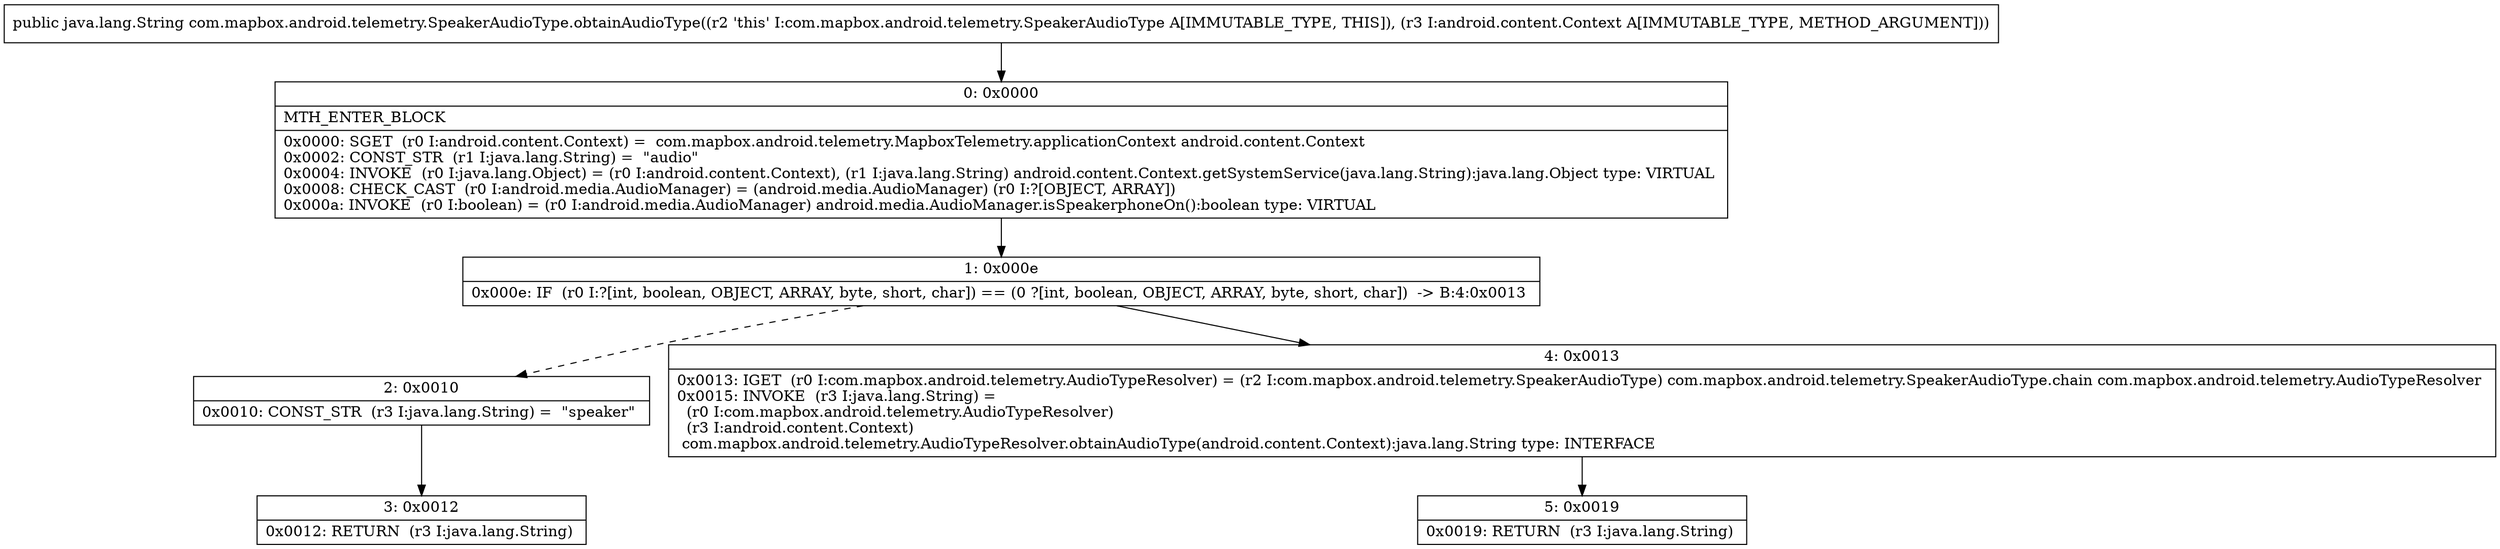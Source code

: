 digraph "CFG forcom.mapbox.android.telemetry.SpeakerAudioType.obtainAudioType(Landroid\/content\/Context;)Ljava\/lang\/String;" {
Node_0 [shape=record,label="{0\:\ 0x0000|MTH_ENTER_BLOCK\l|0x0000: SGET  (r0 I:android.content.Context) =  com.mapbox.android.telemetry.MapboxTelemetry.applicationContext android.content.Context \l0x0002: CONST_STR  (r1 I:java.lang.String) =  \"audio\" \l0x0004: INVOKE  (r0 I:java.lang.Object) = (r0 I:android.content.Context), (r1 I:java.lang.String) android.content.Context.getSystemService(java.lang.String):java.lang.Object type: VIRTUAL \l0x0008: CHECK_CAST  (r0 I:android.media.AudioManager) = (android.media.AudioManager) (r0 I:?[OBJECT, ARRAY]) \l0x000a: INVOKE  (r0 I:boolean) = (r0 I:android.media.AudioManager) android.media.AudioManager.isSpeakerphoneOn():boolean type: VIRTUAL \l}"];
Node_1 [shape=record,label="{1\:\ 0x000e|0x000e: IF  (r0 I:?[int, boolean, OBJECT, ARRAY, byte, short, char]) == (0 ?[int, boolean, OBJECT, ARRAY, byte, short, char])  \-\> B:4:0x0013 \l}"];
Node_2 [shape=record,label="{2\:\ 0x0010|0x0010: CONST_STR  (r3 I:java.lang.String) =  \"speaker\" \l}"];
Node_3 [shape=record,label="{3\:\ 0x0012|0x0012: RETURN  (r3 I:java.lang.String) \l}"];
Node_4 [shape=record,label="{4\:\ 0x0013|0x0013: IGET  (r0 I:com.mapbox.android.telemetry.AudioTypeResolver) = (r2 I:com.mapbox.android.telemetry.SpeakerAudioType) com.mapbox.android.telemetry.SpeakerAudioType.chain com.mapbox.android.telemetry.AudioTypeResolver \l0x0015: INVOKE  (r3 I:java.lang.String) = \l  (r0 I:com.mapbox.android.telemetry.AudioTypeResolver)\l  (r3 I:android.content.Context)\l com.mapbox.android.telemetry.AudioTypeResolver.obtainAudioType(android.content.Context):java.lang.String type: INTERFACE \l}"];
Node_5 [shape=record,label="{5\:\ 0x0019|0x0019: RETURN  (r3 I:java.lang.String) \l}"];
MethodNode[shape=record,label="{public java.lang.String com.mapbox.android.telemetry.SpeakerAudioType.obtainAudioType((r2 'this' I:com.mapbox.android.telemetry.SpeakerAudioType A[IMMUTABLE_TYPE, THIS]), (r3 I:android.content.Context A[IMMUTABLE_TYPE, METHOD_ARGUMENT])) }"];
MethodNode -> Node_0;
Node_0 -> Node_1;
Node_1 -> Node_2[style=dashed];
Node_1 -> Node_4;
Node_2 -> Node_3;
Node_4 -> Node_5;
}

